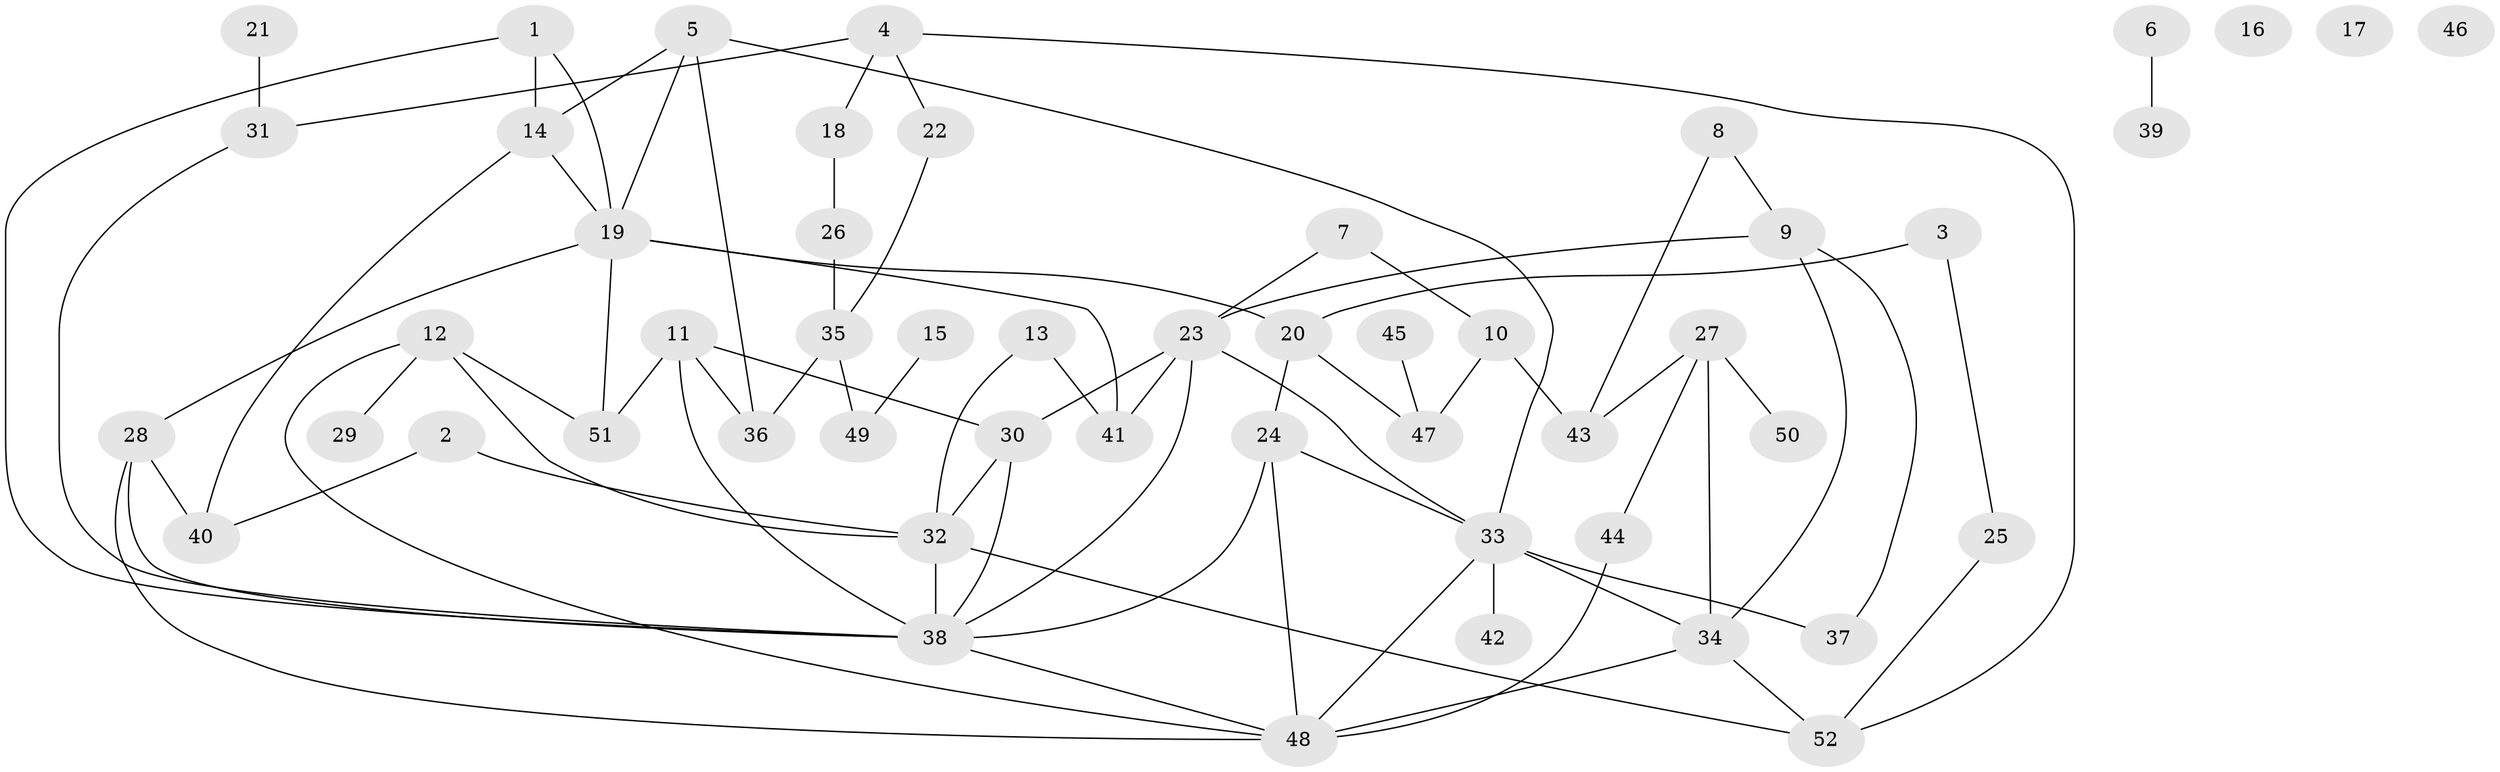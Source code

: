 // Generated by graph-tools (version 1.1) at 2025/25/03/09/25 03:25:21]
// undirected, 52 vertices, 79 edges
graph export_dot {
graph [start="1"]
  node [color=gray90,style=filled];
  1;
  2;
  3;
  4;
  5;
  6;
  7;
  8;
  9;
  10;
  11;
  12;
  13;
  14;
  15;
  16;
  17;
  18;
  19;
  20;
  21;
  22;
  23;
  24;
  25;
  26;
  27;
  28;
  29;
  30;
  31;
  32;
  33;
  34;
  35;
  36;
  37;
  38;
  39;
  40;
  41;
  42;
  43;
  44;
  45;
  46;
  47;
  48;
  49;
  50;
  51;
  52;
  1 -- 14;
  1 -- 19;
  1 -- 38;
  2 -- 32;
  2 -- 40;
  3 -- 20;
  3 -- 25;
  4 -- 18;
  4 -- 22;
  4 -- 31;
  4 -- 52;
  5 -- 14;
  5 -- 19;
  5 -- 33;
  5 -- 36;
  6 -- 39;
  7 -- 10;
  7 -- 23;
  8 -- 9;
  8 -- 43;
  9 -- 23;
  9 -- 34;
  9 -- 37;
  10 -- 43;
  10 -- 47;
  11 -- 30;
  11 -- 36;
  11 -- 38;
  11 -- 51;
  12 -- 29;
  12 -- 32;
  12 -- 48;
  12 -- 51;
  13 -- 32;
  13 -- 41;
  14 -- 19;
  14 -- 40;
  15 -- 49;
  18 -- 26;
  19 -- 20;
  19 -- 28;
  19 -- 41;
  19 -- 51;
  20 -- 24;
  20 -- 47;
  21 -- 31;
  22 -- 35;
  23 -- 30;
  23 -- 33;
  23 -- 38;
  23 -- 41;
  24 -- 33;
  24 -- 38;
  24 -- 48;
  25 -- 52;
  26 -- 35;
  27 -- 34;
  27 -- 43;
  27 -- 44;
  27 -- 50;
  28 -- 38;
  28 -- 40;
  28 -- 48;
  30 -- 32;
  30 -- 38;
  31 -- 38;
  32 -- 38;
  32 -- 52;
  33 -- 34;
  33 -- 37;
  33 -- 42;
  33 -- 48;
  34 -- 48;
  34 -- 52;
  35 -- 36;
  35 -- 49;
  38 -- 48;
  44 -- 48;
  45 -- 47;
}
